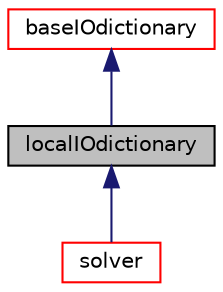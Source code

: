 digraph "localIOdictionary"
{
  bgcolor="transparent";
  edge [fontname="Helvetica",fontsize="10",labelfontname="Helvetica",labelfontsize="10"];
  node [fontname="Helvetica",fontsize="10",shape=record];
  Node1 [label="localIOdictionary",height=0.2,width=0.4,color="black", fillcolor="grey75", style="filled" fontcolor="black"];
  Node2 -> Node1 [dir="back",color="midnightblue",fontsize="10",style="solid",fontname="Helvetica"];
  Node2 [label="baseIOdictionary",height=0.2,width=0.4,color="red",URL="$classFoam_1_1baseIOdictionary.html",tooltip="baseIOdictionary is derived from dictionary and IOobject to give the dictionary automatic IO function..."];
  Node1 -> Node3 [dir="back",color="midnightblue",fontsize="10",style="solid",fontname="Helvetica"];
  Node3 [label="solver",height=0.2,width=0.4,color="red",URL="$classFoam_1_1solver.html",tooltip="Base class for solution control classes. "];
}
